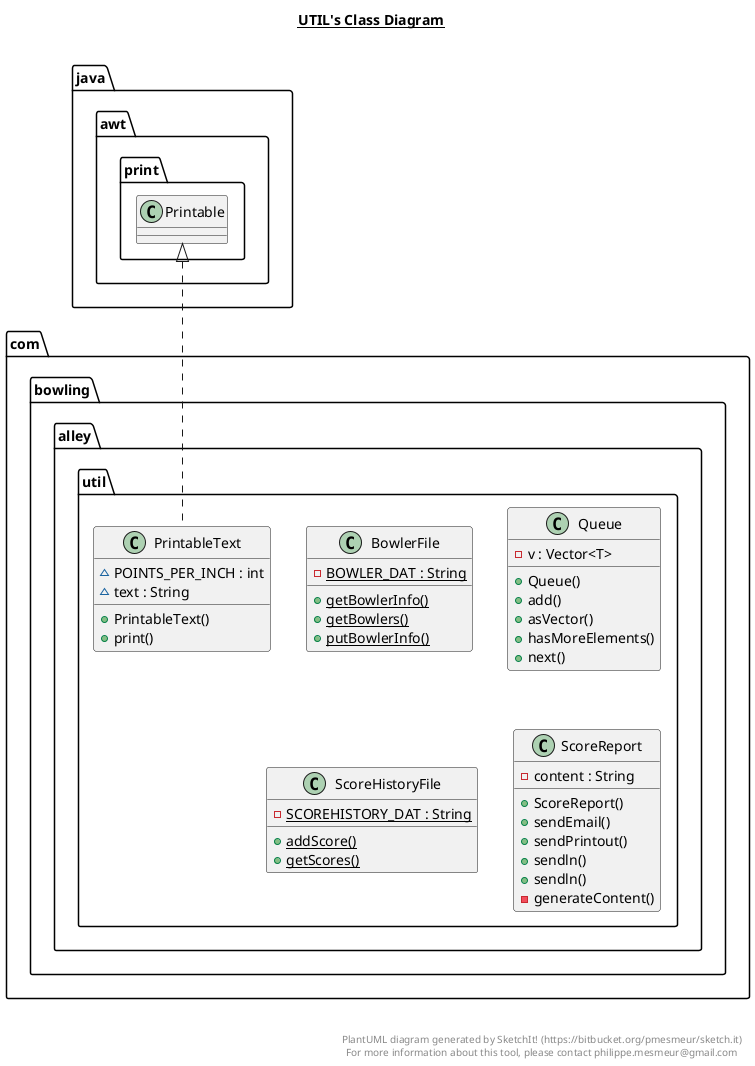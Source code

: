 @startuml

title __UTIL's Class Diagram__\n

  namespace com.bowling.alley {
    namespace util {
      class com.bowling.alley.util.BowlerFile {
          {static} - BOWLER_DAT : String
          {static} + getBowlerInfo()
          {static} + getBowlers()
          {static} + putBowlerInfo()
      }
    }
  }
  

  namespace com.bowling.alley {
    namespace util {
      class com.bowling.alley.util.PrintableText {
          ~ POINTS_PER_INCH : int
          ~ text : String
          + PrintableText()
          + print()
      }
    }
  }
  

  namespace com.bowling.alley {
    namespace util {
      class com.bowling.alley.util.Queue {
          - v : Vector<T>
          + Queue()
          + add()
          + asVector()
          + hasMoreElements()
          + next()
      }
    }
  }
  

  namespace com.bowling.alley {
    namespace util {
      class com.bowling.alley.util.ScoreHistoryFile {
          {static} - SCOREHISTORY_DAT : String
          {static} + addScore()
          {static} + getScores()
      }
    }
  }
  

  namespace com.bowling.alley {
    namespace util {
      class com.bowling.alley.util.ScoreReport {
          - content : String
          + ScoreReport()
          + sendEmail()
          + sendPrintout()
          + sendln()
          + sendln()
          - generateContent()
      }
    }
  }
  

  com.bowling.alley.util.PrintableText .up.|> java.awt.print.Printable


right footer


PlantUML diagram generated by SketchIt! (https://bitbucket.org/pmesmeur/sketch.it)
For more information about this tool, please contact philippe.mesmeur@gmail.com
endfooter

@enduml
